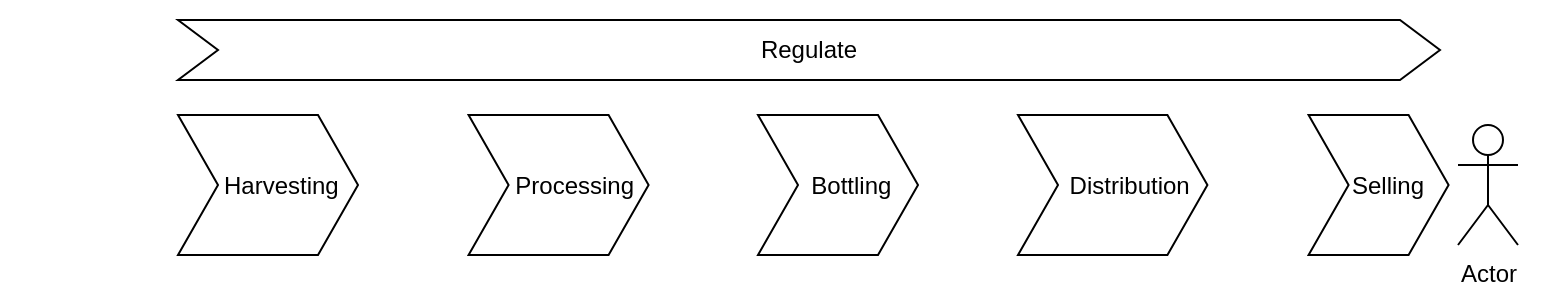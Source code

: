 <mxfile version="23.1.5" type="device">
  <diagram name="Page-1" id="lS4-UMWoGOBkaAkWKf9Y">
    <mxGraphModel dx="1114" dy="807" grid="1" gridSize="10" guides="1" tooltips="1" connect="1" arrows="1" fold="1" page="1" pageScale="1" pageWidth="413" pageHeight="291" math="0" shadow="0">
      <root>
        <mxCell id="0" />
        <mxCell id="1" parent="0" />
        <mxCell id="MoRw-1AikJUv3sV1erbA-4" value="" style="rounded=0;whiteSpace=wrap;html=1;fillColor=default;strokeColor=none;" parent="1" vertex="1">
          <mxGeometry x="30" y="40" width="770" height="150" as="geometry" />
        </mxCell>
        <mxCell id="47rJ_QTVQbzoOPjdUdao-1" value="&amp;nbsp; &amp;nbsp; Harvesting" style="shape=step;perimeter=stepPerimeter;whiteSpace=wrap;html=1;fixedSize=1;align=center;fontSize=12;" parent="1" vertex="1">
          <mxGeometry x="119" y="97.5" width="90" height="70" as="geometry" />
        </mxCell>
        <mxCell id="47rJ_QTVQbzoOPjdUdao-5" value="&amp;nbsp; &amp;nbsp; Bottling" style="shape=step;perimeter=stepPerimeter;whiteSpace=wrap;html=1;fixedSize=1;fontSize=12;" parent="1" vertex="1">
          <mxGeometry x="409" y="97.5" width="80" height="70" as="geometry" />
        </mxCell>
        <mxCell id="47rJ_QTVQbzoOPjdUdao-14" value="&amp;nbsp; &amp;nbsp; &amp;nbsp;Distribution" style="shape=step;perimeter=stepPerimeter;whiteSpace=wrap;html=1;fixedSize=1;fontSize=12;" parent="1" vertex="1">
          <mxGeometry x="539" y="97.5" width="94.71" height="70" as="geometry" />
        </mxCell>
        <mxCell id="47rJ_QTVQbzoOPjdUdao-15" value="&amp;nbsp; &amp;nbsp;Selling" style="shape=step;perimeter=stepPerimeter;whiteSpace=wrap;html=1;fixedSize=1;fontSize=12;" parent="1" vertex="1">
          <mxGeometry x="684.29" y="97.5" width="70" height="70" as="geometry" />
        </mxCell>
        <mxCell id="yK4A0Zebumvh4gKX7Or6-3" value="&amp;nbsp; &amp;nbsp; &amp;nbsp;Processing" style="shape=step;perimeter=stepPerimeter;whiteSpace=wrap;html=1;fixedSize=1;align=center;fontSize=12;" parent="1" vertex="1">
          <mxGeometry x="264.29" y="97.5" width="90" height="70" as="geometry" />
        </mxCell>
        <mxCell id="yK4A0Zebumvh4gKX7Or6-13" value="" style="shape=image;verticalLabelPosition=bottom;labelBackgroundColor=default;verticalAlign=top;aspect=fixed;imageAspect=0;image=https://static.vecteezy.com/system/resources/thumbnails/004/581/260/small/truck-delivery-icon-transportation-automotive-shipping-moving-and-freight-illustration-design-free-vector.jpg;clipPath=inset(25% 11.5% 25% 13%);" parent="1" vertex="1">
          <mxGeometry x="219.0" y="117.5" width="45.29" height="30" as="geometry" />
        </mxCell>
        <mxCell id="yK4A0Zebumvh4gKX7Or6-14" value="" style="shape=image;verticalLabelPosition=bottom;labelBackgroundColor=default;verticalAlign=top;aspect=fixed;imageAspect=0;image=https://static.vecteezy.com/system/resources/thumbnails/004/581/260/small/truck-delivery-icon-transportation-automotive-shipping-moving-and-freight-illustration-design-free-vector.jpg;clipPath=inset(25% 11.5% 25% 13%);" parent="1" vertex="1">
          <mxGeometry x="363.71" y="117.5" width="45.29" height="30" as="geometry" />
        </mxCell>
        <mxCell id="yK4A0Zebumvh4gKX7Or6-15" value="" style="shape=image;verticalLabelPosition=bottom;labelBackgroundColor=default;verticalAlign=top;aspect=fixed;imageAspect=0;image=https://static.vecteezy.com/system/resources/thumbnails/004/581/260/small/truck-delivery-icon-transportation-automotive-shipping-moving-and-freight-illustration-design-free-vector.jpg;clipPath=inset(25% 11.5% 25% 13%);" parent="1" vertex="1">
          <mxGeometry x="499" y="117.5" width="45.29" height="30" as="geometry" />
        </mxCell>
        <mxCell id="yK4A0Zebumvh4gKX7Or6-16" value="" style="shape=image;verticalLabelPosition=bottom;labelBackgroundColor=default;verticalAlign=top;aspect=fixed;imageAspect=0;image=https://static.vecteezy.com/system/resources/thumbnails/004/581/260/small/truck-delivery-icon-transportation-automotive-shipping-moving-and-freight-illustration-design-free-vector.jpg;clipPath=inset(25% 11.5% 25% 13%);" parent="1" vertex="1">
          <mxGeometry x="639" y="117.5" width="45.29" height="30" as="geometry" />
        </mxCell>
        <mxCell id="yK4A0Zebumvh4gKX7Or6-17" value="Actor" style="shape=umlActor;verticalLabelPosition=bottom;verticalAlign=top;html=1;outlineConnect=0;" parent="1" vertex="1">
          <mxGeometry x="759" y="102.5" width="30" height="60" as="geometry" />
        </mxCell>
        <mxCell id="yK4A0Zebumvh4gKX7Or6-22" value="" style="shape=image;verticalLabelPosition=bottom;labelBackgroundColor=default;verticalAlign=top;aspect=fixed;imageAspect=0;image=https://as2.ftcdn.net/v2/jpg/02/48/99/15/1000_F_248991536_kLNd3vJRMT4f2bS80byfqRe8FmfeKCIu.jpg;clipPath=inset(19.67% 23.67% 14% 23.33%);" parent="1" vertex="1">
          <mxGeometry x="39" y="90" width="67.92" height="85" as="geometry" />
        </mxCell>
        <mxCell id="MoRw-1AikJUv3sV1erbA-2" value="Regulate" style="shape=step;perimeter=stepPerimeter;whiteSpace=wrap;html=1;fixedSize=1;" parent="1" vertex="1">
          <mxGeometry x="119" y="50" width="631" height="30" as="geometry" />
        </mxCell>
      </root>
    </mxGraphModel>
  </diagram>
</mxfile>
